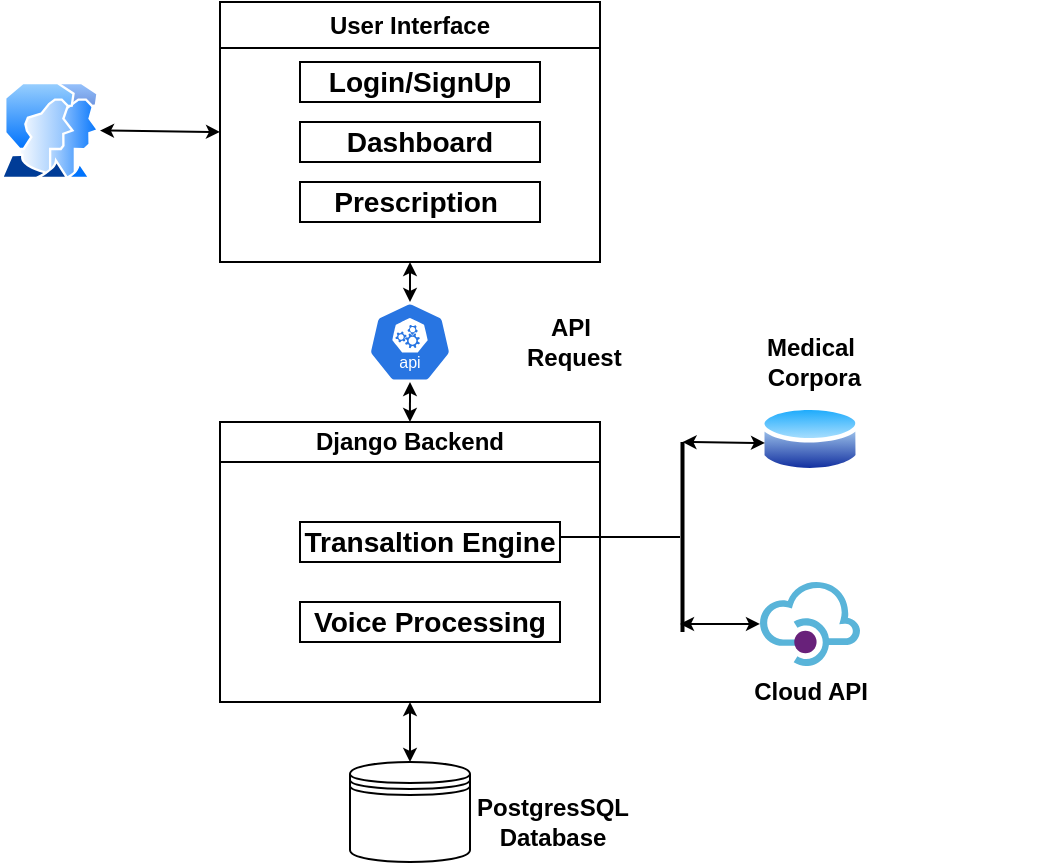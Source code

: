 <mxfile version="24.7.17">
  <diagram name="Page-1" id="8BIiPkTfaHQSx5XVqpeh">
    <mxGraphModel dx="969" dy="573" grid="1" gridSize="10" guides="1" tooltips="1" connect="1" arrows="1" fold="1" page="1" pageScale="1" pageWidth="1169" pageHeight="827" math="0" shadow="0">
      <root>
        <mxCell id="0" />
        <mxCell id="1" parent="0" />
        <mxCell id="BAWRoFNMCloAHGlpAhLR-1" value="" style="image;aspect=fixed;perimeter=ellipsePerimeter;html=1;align=center;shadow=0;dashed=0;spacingTop=3;image=img/lib/active_directory/user_accounts.svg;" vertex="1" parent="1">
          <mxGeometry x="110" y="110" width="50" height="48.5" as="geometry" />
        </mxCell>
        <mxCell id="BAWRoFNMCloAHGlpAhLR-2" value="Django Backend" style="swimlane;whiteSpace=wrap;html=1;startSize=20;" vertex="1" parent="1">
          <mxGeometry x="220" y="280" width="190" height="140" as="geometry" />
        </mxCell>
        <mxCell id="BAWRoFNMCloAHGlpAhLR-15" value="&lt;h3 style=&quot;text-wrap-mode: nowrap;&quot;&gt;Transaltion Engine&lt;/h3&gt;" style="whiteSpace=wrap;html=1;" vertex="1" parent="BAWRoFNMCloAHGlpAhLR-2">
          <mxGeometry x="40" y="50" width="130" height="20" as="geometry" />
        </mxCell>
        <mxCell id="BAWRoFNMCloAHGlpAhLR-14" value="&lt;h3 style=&quot;text-wrap-mode: nowrap;&quot;&gt;Voice Processing&lt;/h3&gt;" style="whiteSpace=wrap;html=1;" vertex="1" parent="BAWRoFNMCloAHGlpAhLR-2">
          <mxGeometry x="40" y="90" width="130" height="20" as="geometry" />
        </mxCell>
        <mxCell id="BAWRoFNMCloAHGlpAhLR-5" value="&lt;h2&gt;&lt;br&gt;&lt;/h2&gt;" style="text;html=1;align=center;verticalAlign=middle;resizable=0;points=[];autosize=1;strokeColor=none;fillColor=none;" vertex="1" parent="BAWRoFNMCloAHGlpAhLR-2">
          <mxGeometry x="90" y="-44" width="20" height="60" as="geometry" />
        </mxCell>
        <mxCell id="BAWRoFNMCloAHGlpAhLR-39" value="" style="edgeStyle=none;orthogonalLoop=1;jettySize=auto;html=1;endArrow=classic;startArrow=classic;endSize=4;startSize=4;rounded=0;jumpSize=3;exitX=0.084;exitY=0.734;exitDx=0;exitDy=0;exitPerimeter=0;entryX=0.5;entryY=1;entryDx=0;entryDy=0;entryPerimeter=0;" edge="1" parent="BAWRoFNMCloAHGlpAhLR-2" target="BAWRoFNMCloAHGlpAhLR-13">
          <mxGeometry width="100" relative="1" as="geometry">
            <mxPoint x="94.98" as="sourcePoint" />
            <mxPoint x="94.878" y="-18.52" as="targetPoint" />
            <Array as="points" />
          </mxGeometry>
        </mxCell>
        <mxCell id="BAWRoFNMCloAHGlpAhLR-3" value="User Interface" style="swimlane;whiteSpace=wrap;html=1;" vertex="1" parent="1">
          <mxGeometry x="220" y="70" width="190" height="130" as="geometry" />
        </mxCell>
        <mxCell id="BAWRoFNMCloAHGlpAhLR-6" value="&lt;h3 style=&quot;text-wrap-mode: nowrap;&quot;&gt;Login/SignUp&lt;/h3&gt;" style="whiteSpace=wrap;html=1;" vertex="1" parent="BAWRoFNMCloAHGlpAhLR-3">
          <mxGeometry x="40" y="30" width="120" height="20" as="geometry" />
        </mxCell>
        <mxCell id="BAWRoFNMCloAHGlpAhLR-7" value="&lt;h3 style=&quot;text-wrap-mode: nowrap;&quot;&gt;Dashboard&lt;/h3&gt;" style="whiteSpace=wrap;html=1;" vertex="1" parent="BAWRoFNMCloAHGlpAhLR-3">
          <mxGeometry x="40" y="60" width="120" height="20" as="geometry" />
        </mxCell>
        <mxCell id="BAWRoFNMCloAHGlpAhLR-9" value="&lt;h3 style=&quot;text-wrap-mode: nowrap;&quot;&gt;Prescription&amp;nbsp;&lt;/h3&gt;" style="whiteSpace=wrap;html=1;" vertex="1" parent="BAWRoFNMCloAHGlpAhLR-3">
          <mxGeometry x="40" y="90" width="120" height="20" as="geometry" />
        </mxCell>
        <mxCell id="BAWRoFNMCloAHGlpAhLR-13" value="" style="aspect=fixed;sketch=0;html=1;dashed=0;whitespace=wrap;verticalLabelPosition=bottom;verticalAlign=top;fillColor=#2875E2;strokeColor=#ffffff;points=[[0.005,0.63,0],[0.1,0.2,0],[0.9,0.2,0],[0.5,0,0],[0.995,0.63,0],[0.72,0.99,0],[0.5,1,0],[0.28,0.99,0]];shape=mxgraph.kubernetes.icon2;kubernetesLabel=1;prIcon=api" vertex="1" parent="1">
          <mxGeometry x="294.16" y="220" width="41.67" height="40" as="geometry" />
        </mxCell>
        <mxCell id="BAWRoFNMCloAHGlpAhLR-17" value="" style="image;aspect=fixed;perimeter=ellipsePerimeter;html=1;align=center;shadow=0;dashed=0;spacingTop=3;image=img/lib/active_directory/database.svg;" vertex="1" parent="1">
          <mxGeometry x="490" y="270" width="50" height="37" as="geometry" />
        </mxCell>
        <mxCell id="BAWRoFNMCloAHGlpAhLR-18" value="" style="image;sketch=0;aspect=fixed;html=1;points=[];align=center;fontSize=12;image=img/lib/mscae/API_Management.svg;" vertex="1" parent="1">
          <mxGeometry x="490" y="360" width="50" height="42" as="geometry" />
        </mxCell>
        <mxCell id="BAWRoFNMCloAHGlpAhLR-22" value="" style="line;strokeWidth=2;html=1;rotation=-90;" vertex="1" parent="1">
          <mxGeometry x="403.75" y="158.75" width="95" height="357.5" as="geometry" />
        </mxCell>
        <mxCell id="BAWRoFNMCloAHGlpAhLR-25" value="" style="line;strokeWidth=1;html=1;" vertex="1" parent="1">
          <mxGeometry x="390" y="332.5" width="60" height="10" as="geometry" />
        </mxCell>
        <mxCell id="BAWRoFNMCloAHGlpAhLR-28" value="" style="edgeStyle=none;orthogonalLoop=1;jettySize=auto;html=1;endArrow=classic;startArrow=classic;endSize=4;startSize=4;rounded=0;" edge="1" parent="1">
          <mxGeometry width="100" relative="1" as="geometry">
            <mxPoint x="450" y="381" as="sourcePoint" />
            <mxPoint x="490" y="380.96" as="targetPoint" />
            <Array as="points" />
          </mxGeometry>
        </mxCell>
        <mxCell id="BAWRoFNMCloAHGlpAhLR-30" value="" style="edgeStyle=none;orthogonalLoop=1;jettySize=auto;html=1;endArrow=classic;startArrow=classic;endSize=4;startSize=4;rounded=0;jumpSize=2;exitX=1;exitY=0.5;exitDx=0;exitDy=0;exitPerimeter=0;entryX=0.05;entryY=0.554;entryDx=0;entryDy=0;entryPerimeter=0;" edge="1" parent="1" source="BAWRoFNMCloAHGlpAhLR-22" target="BAWRoFNMCloAHGlpAhLR-17">
          <mxGeometry width="100" relative="1" as="geometry">
            <mxPoint x="450" y="288" as="sourcePoint" />
            <mxPoint x="490" y="288.75" as="targetPoint" />
            <Array as="points" />
          </mxGeometry>
        </mxCell>
        <mxCell id="BAWRoFNMCloAHGlpAhLR-31" value="&lt;b&gt;Medical&lt;/b&gt;&lt;div&gt;&lt;b&gt;&amp;nbsp;Corpora&lt;/b&gt;&lt;/div&gt;" style="text;html=1;align=center;verticalAlign=middle;resizable=0;points=[];autosize=1;strokeColor=none;fillColor=none;" vertex="1" parent="1">
          <mxGeometry x="480" y="230" width="70" height="40" as="geometry" />
        </mxCell>
        <mxCell id="BAWRoFNMCloAHGlpAhLR-32" value="&lt;b&gt;Cloud API&lt;/b&gt;" style="text;html=1;align=center;verticalAlign=middle;resizable=0;points=[];autosize=1;strokeColor=none;fillColor=none;" vertex="1" parent="1">
          <mxGeometry x="475" y="400" width="80" height="30" as="geometry" />
        </mxCell>
        <mxCell id="BAWRoFNMCloAHGlpAhLR-37" value="&lt;b&gt;API&lt;/b&gt;&lt;div&gt;&lt;b&gt;&amp;nbsp;Request&lt;/b&gt;&lt;/div&gt;" style="text;html=1;align=center;verticalAlign=middle;resizable=0;points=[];autosize=1;strokeColor=none;fillColor=none;" vertex="1" parent="1">
          <mxGeometry x="360" y="220" width="70" height="40" as="geometry" />
        </mxCell>
        <mxCell id="BAWRoFNMCloAHGlpAhLR-38" value="" style="edgeStyle=none;orthogonalLoop=1;jettySize=auto;html=1;endArrow=classic;startArrow=classic;endSize=4;startSize=4;rounded=0;jumpSize=3;" edge="1" parent="1">
          <mxGeometry width="100" relative="1" as="geometry">
            <mxPoint x="315" y="200" as="sourcePoint" />
            <mxPoint x="315" y="220" as="targetPoint" />
            <Array as="points" />
          </mxGeometry>
        </mxCell>
        <mxCell id="BAWRoFNMCloAHGlpAhLR-44" value="" style="edgeStyle=none;orthogonalLoop=1;jettySize=auto;html=1;endArrow=classic;startArrow=classic;endSize=4;startSize=4;rounded=0;jumpSize=2;exitX=1;exitY=0.5;exitDx=0;exitDy=0;entryX=0;entryY=0.5;entryDx=0;entryDy=0;" edge="1" parent="1" source="BAWRoFNMCloAHGlpAhLR-1" target="BAWRoFNMCloAHGlpAhLR-3">
          <mxGeometry width="100" relative="1" as="geometry">
            <mxPoint x="461" y="300" as="sourcePoint" />
            <mxPoint x="503" y="300" as="targetPoint" />
            <Array as="points" />
          </mxGeometry>
        </mxCell>
        <mxCell id="BAWRoFNMCloAHGlpAhLR-45" value="" style="shape=datastore;whiteSpace=wrap;html=1;" vertex="1" parent="1">
          <mxGeometry x="285" y="450" width="60" height="50" as="geometry" />
        </mxCell>
        <mxCell id="BAWRoFNMCloAHGlpAhLR-46" value="&lt;b&gt;PostgresSQL&lt;/b&gt;&lt;div&gt;&lt;b&gt;Database&lt;/b&gt;&lt;/div&gt;" style="text;html=1;align=center;verticalAlign=middle;resizable=0;points=[];autosize=1;strokeColor=none;fillColor=none;" vertex="1" parent="1">
          <mxGeometry x="335.83" y="460" width="100" height="40" as="geometry" />
        </mxCell>
        <mxCell id="BAWRoFNMCloAHGlpAhLR-47" value="" style="edgeStyle=none;orthogonalLoop=1;jettySize=auto;html=1;endArrow=classic;startArrow=classic;endSize=4;startSize=4;rounded=0;jumpSize=2;exitX=0.5;exitY=0;exitDx=0;exitDy=0;entryX=0.5;entryY=1;entryDx=0;entryDy=0;" edge="1" parent="1" source="BAWRoFNMCloAHGlpAhLR-45" target="BAWRoFNMCloAHGlpAhLR-2">
          <mxGeometry width="100" relative="1" as="geometry">
            <mxPoint x="461" y="300" as="sourcePoint" />
            <mxPoint x="503" y="300" as="targetPoint" />
            <Array as="points" />
          </mxGeometry>
        </mxCell>
      </root>
    </mxGraphModel>
  </diagram>
</mxfile>
